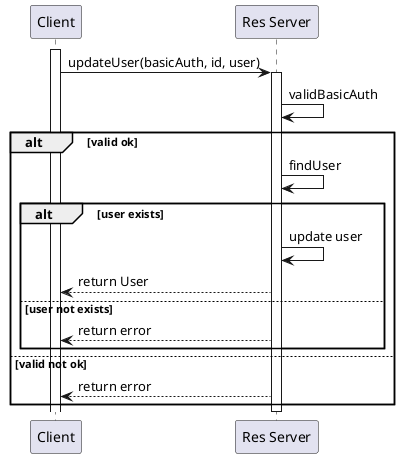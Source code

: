 @startuml
'https://plantuml.com/sequence-diagram

activate Client
Client->"Res Server":updateUser(basicAuth, id, user)
activate "Res Server"
"Res Server"->"Res Server":validBasicAuth
alt valid ok
    "Res Server"->"Res Server":findUser
    alt user exists
        "Res Server"->"Res Server":update user
        "Res Server" --> Client:return User
    else user not exists
        "Res Server" --> Client:return error
    end
else valid not ok
    "Res Server"-->Client: return error
end
deactivate "Res Server"
@enduml